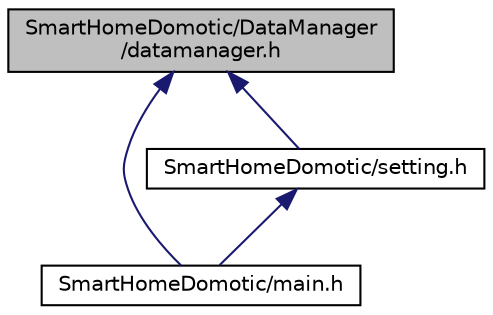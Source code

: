 digraph "SmartHomeDomotic/DataManager/datamanager.h"
{
 // LATEX_PDF_SIZE
  edge [fontname="Helvetica",fontsize="10",labelfontname="Helvetica",labelfontsize="10"];
  node [fontname="Helvetica",fontsize="10",shape=record];
  Node1 [label="SmartHomeDomotic/DataManager\l/datamanager.h",height=0.2,width=0.4,color="black", fillcolor="grey75", style="filled", fontcolor="black",tooltip="thread to create the tick to read the data from BME 280, ADS1115_1, ADS1115_2"];
  Node1 -> Node2 [dir="back",color="midnightblue",fontsize="10",style="solid",fontname="Helvetica"];
  Node2 [label="SmartHomeDomotic/main.h",height=0.2,width=0.4,color="black", fillcolor="white", style="filled",URL="$main_8h_source.html",tooltip=" "];
  Node1 -> Node3 [dir="back",color="midnightblue",fontsize="10",style="solid",fontname="Helvetica"];
  Node3 [label="SmartHomeDomotic/setting.h",height=0.2,width=0.4,color="black", fillcolor="white", style="filled",URL="$setting_8h_source.html",tooltip=" "];
  Node3 -> Node2 [dir="back",color="midnightblue",fontsize="10",style="solid",fontname="Helvetica"];
}
